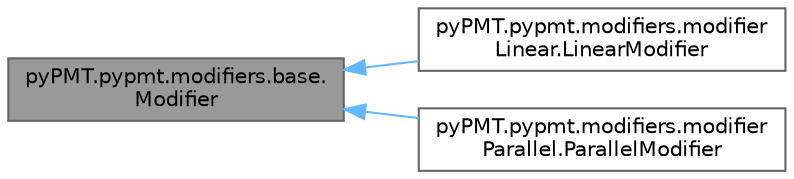 digraph "pyPMT.pypmt.modifiers.base.Modifier"
{
 // LATEX_PDF_SIZE
  bgcolor="transparent";
  edge [fontname=Helvetica,fontsize=10,labelfontname=Helvetica,labelfontsize=10];
  node [fontname=Helvetica,fontsize=10,shape=box,height=0.2,width=0.4];
  rankdir="LR";
  Node1 [id="Node000001",label="pyPMT.pypmt.modifiers.base.\lModifier",height=0.2,width=0.4,color="gray40", fillcolor="grey60", style="filled", fontcolor="black",tooltip=" "];
  Node1 -> Node2 [id="edge1_Node000001_Node000002",dir="back",color="steelblue1",style="solid",tooltip=" "];
  Node2 [id="Node000002",label="pyPMT.pypmt.modifiers.modifier\lLinear.LinearModifier",height=0.2,width=0.4,color="gray40", fillcolor="white", style="filled",URL="$classpyPMT_1_1pypmt_1_1modifiers_1_1modifierLinear_1_1LinearModifier.html",tooltip=" "];
  Node1 -> Node3 [id="edge2_Node000001_Node000003",dir="back",color="steelblue1",style="solid",tooltip=" "];
  Node3 [id="Node000003",label="pyPMT.pypmt.modifiers.modifier\lParallel.ParallelModifier",height=0.2,width=0.4,color="gray40", fillcolor="white", style="filled",URL="$classpyPMT_1_1pypmt_1_1modifiers_1_1modifierParallel_1_1ParallelModifier.html",tooltip=" "];
}
